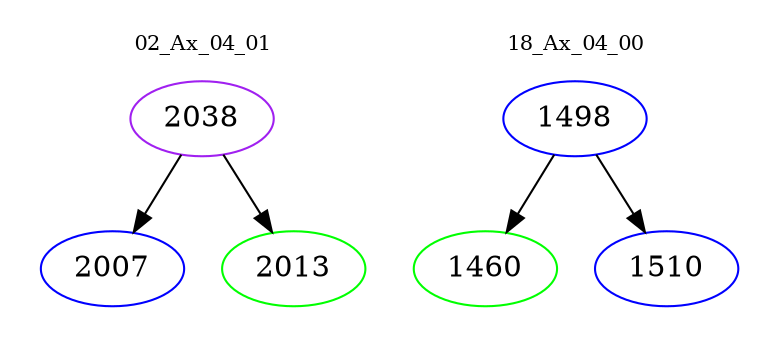 digraph{
subgraph cluster_0 {
color = white
label = "02_Ax_04_01";
fontsize=10;
T0_2038 [label="2038", color="purple"]
T0_2038 -> T0_2007 [color="black"]
T0_2007 [label="2007", color="blue"]
T0_2038 -> T0_2013 [color="black"]
T0_2013 [label="2013", color="green"]
}
subgraph cluster_1 {
color = white
label = "18_Ax_04_00";
fontsize=10;
T1_1498 [label="1498", color="blue"]
T1_1498 -> T1_1460 [color="black"]
T1_1460 [label="1460", color="green"]
T1_1498 -> T1_1510 [color="black"]
T1_1510 [label="1510", color="blue"]
}
}
